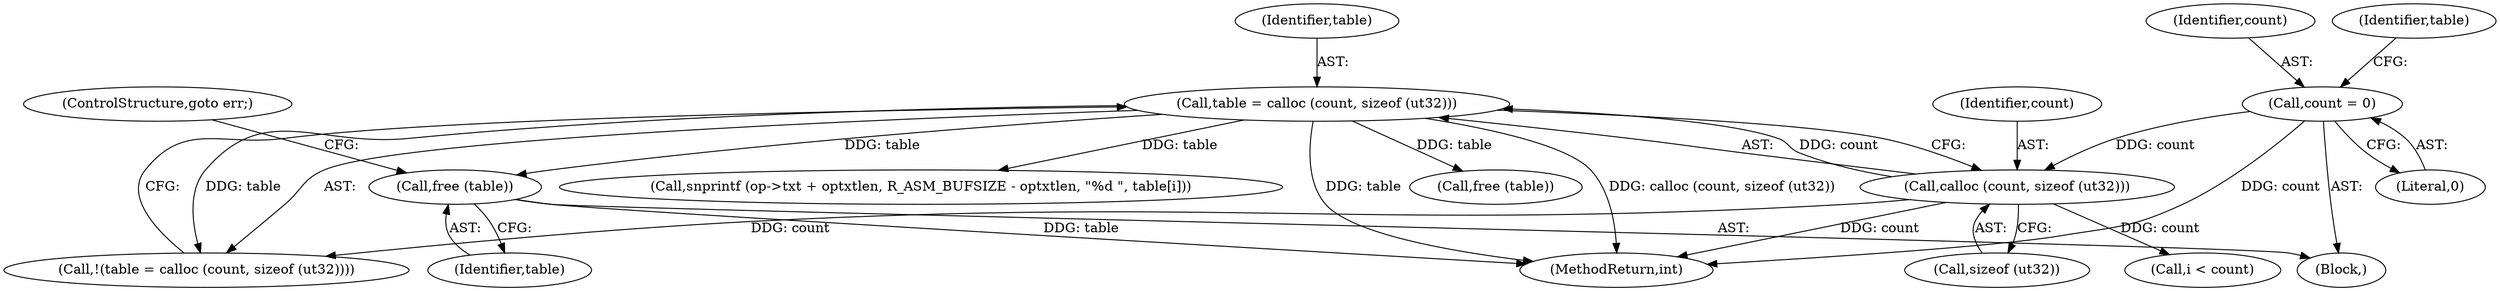 digraph "0_radare2_bd276ef2fd8ac3401e65be7c126a43175ccfbcd7@API" {
"1000629" [label="(Call,free (table))"];
"1000473" [label="(Call,table = calloc (count, sizeof (ut32)))"];
"1000475" [label="(Call,calloc (count, sizeof (ut32)))"];
"1000437" [label="(Call,count = 0)"];
"1000475" [label="(Call,calloc (count, sizeof (ut32)))"];
"1000477" [label="(Call,sizeof (ut32))"];
"1000442" [label="(Identifier,table)"];
"1000437" [label="(Call,count = 0)"];
"1000494" [label="(Call,i < count)"];
"1000600" [label="(Call,snprintf (op->txt + optxtlen, R_ASM_BUFSIZE - optxtlen, \"%d \", table[i]))"];
"1000630" [label="(Identifier,table)"];
"1000438" [label="(Identifier,count)"];
"1000629" [label="(Call,free (table))"];
"1000473" [label="(Call,table = calloc (count, sizeof (ut32)))"];
"1000439" [label="(Literal,0)"];
"1001086" [label="(MethodReturn,int)"];
"1000631" [label="(ControlStructure,goto err;)"];
"1000472" [label="(Call,!(table = calloc (count, sizeof (ut32))))"];
"1000625" [label="(Call,free (table))"];
"1000435" [label="(Block,)"];
"1000474" [label="(Identifier,table)"];
"1000476" [label="(Identifier,count)"];
"1000629" -> "1000435"  [label="AST: "];
"1000629" -> "1000630"  [label="CFG: "];
"1000630" -> "1000629"  [label="AST: "];
"1000631" -> "1000629"  [label="CFG: "];
"1000629" -> "1001086"  [label="DDG: table"];
"1000473" -> "1000629"  [label="DDG: table"];
"1000473" -> "1000472"  [label="AST: "];
"1000473" -> "1000475"  [label="CFG: "];
"1000474" -> "1000473"  [label="AST: "];
"1000475" -> "1000473"  [label="AST: "];
"1000472" -> "1000473"  [label="CFG: "];
"1000473" -> "1001086"  [label="DDG: table"];
"1000473" -> "1001086"  [label="DDG: calloc (count, sizeof (ut32))"];
"1000473" -> "1000472"  [label="DDG: table"];
"1000475" -> "1000473"  [label="DDG: count"];
"1000473" -> "1000600"  [label="DDG: table"];
"1000473" -> "1000625"  [label="DDG: table"];
"1000475" -> "1000477"  [label="CFG: "];
"1000476" -> "1000475"  [label="AST: "];
"1000477" -> "1000475"  [label="AST: "];
"1000475" -> "1001086"  [label="DDG: count"];
"1000475" -> "1000472"  [label="DDG: count"];
"1000437" -> "1000475"  [label="DDG: count"];
"1000475" -> "1000494"  [label="DDG: count"];
"1000437" -> "1000435"  [label="AST: "];
"1000437" -> "1000439"  [label="CFG: "];
"1000438" -> "1000437"  [label="AST: "];
"1000439" -> "1000437"  [label="AST: "];
"1000442" -> "1000437"  [label="CFG: "];
"1000437" -> "1001086"  [label="DDG: count"];
}
